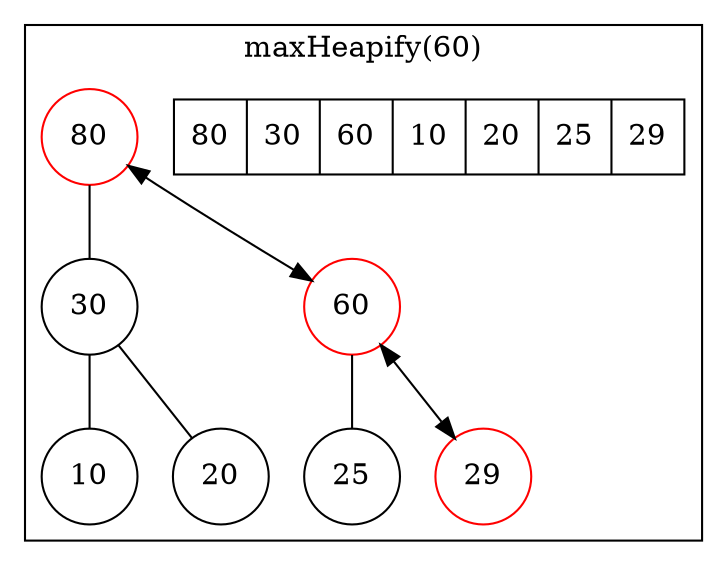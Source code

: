 digraph insertHeapify {
node [shape=circle]
edge [arrowhead=none]
subgraph clusterGraph {
label="maxHeapify(60)"
array [shape=record label="80|30|60|10|20|25|29"]
80 -> 30
80 -> 60 [dir="both" arrowhead=normal]
30 -> 10
30 -> 20
60 -> 25
60 -> 29 [dir="both" arrowhead=normal]

}
60 [color=red]
29 [color=red]
80 [color=red]
}

